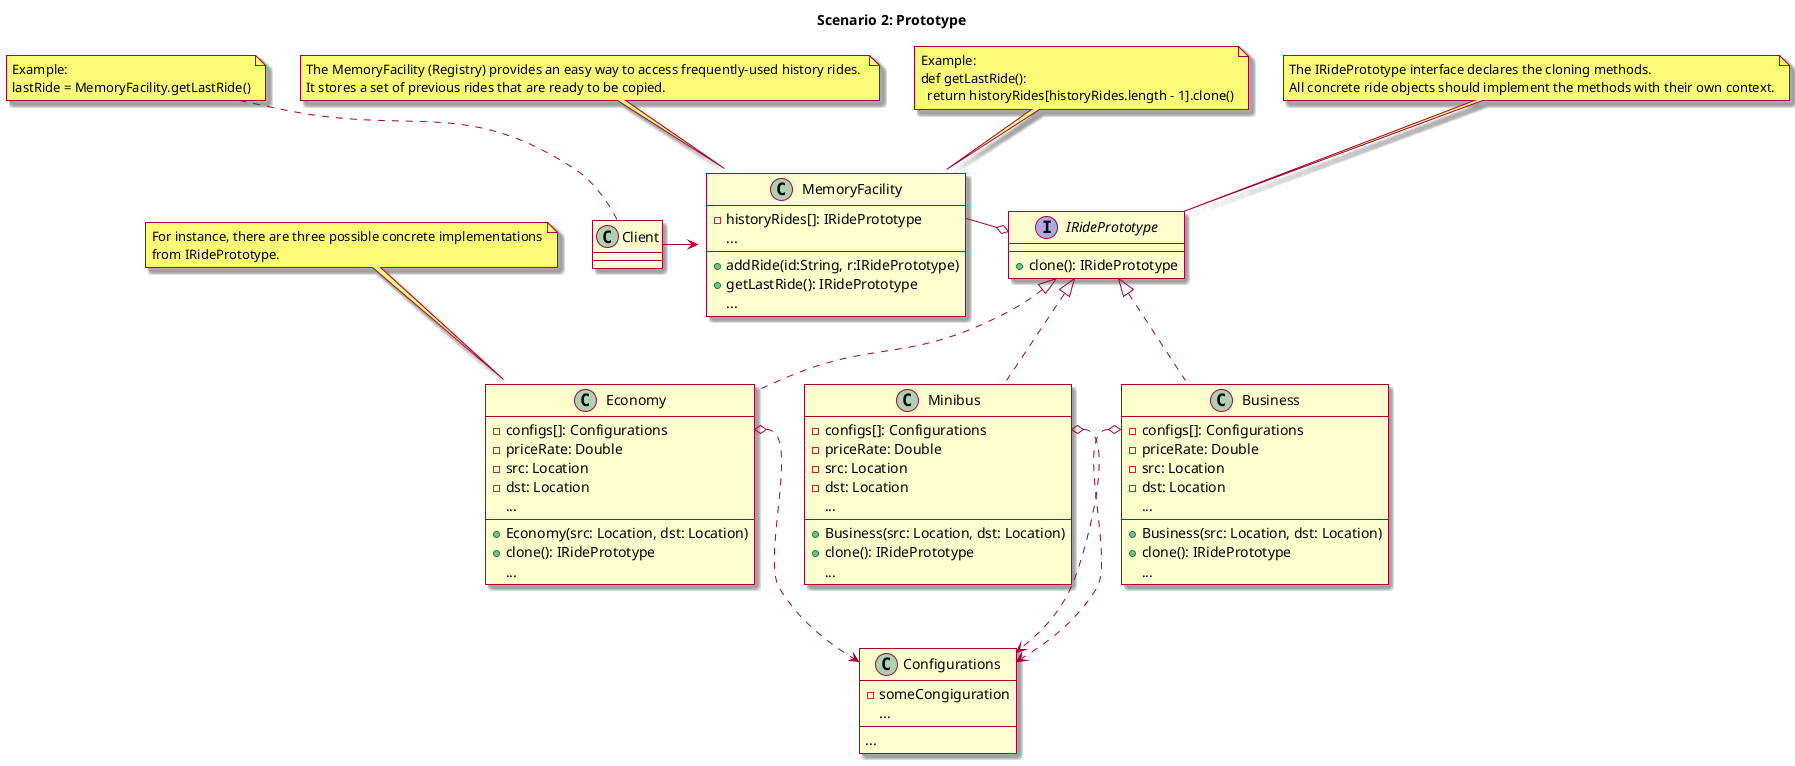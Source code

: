 @startuml Prototype Pattern

skin rose
'--- Declaration---
title Scenario 2: Prototype
'skinparam classAttributeIconSize 0

class Client {
}

class MemoryFacility {
    - historyRides[]: IRidePrototype
    {field} ...
    + addRide(id:String, r:IRidePrototype)
    + getLastRide(): IRidePrototype
    {method} ...
}

interface IRidePrototype {
    +clone(): IRidePrototype
}

class Economy {
    - configs[]: Configurations
    - priceRate: Double
    - src: Location
    - dst: Location
    {field} ...
    +Economy(src: Location, dst: Location)
    +clone(): IRidePrototype
    {method} ...
}

class Business {
    - configs[]: Configurations
    - priceRate: Double
    - src: Location
    - dst: Location
    {field} ...
    +Business(src: Location, dst: Location)
    +clone(): IRidePrototype
    {method} ...
}

class Minibus {
    - configs[]: Configurations
    - priceRate: Double
    - src: Location
    - dst: Location
    {field} ...
    +Business(src: Location, dst: Location)
    +clone(): IRidePrototype
    {method} ...
}

class Configurations {
    - someCongiguration
    {field} ...
    {method} ...
}

' --- Note ---

note top of MemoryFacility
  The MemoryFacility (Registry) provides an easy way to access frequently-used history rides. 
  It stores a set of previous rides that are ready to be copied. 
end note

note top of Client
  Example: 
  lastRide = MemoryFacility.getLastRide()
end note

note top of MemoryFacility
  Example: 
  def getLastRide():
    return historyRides[historyRides.length - 1].clone()
end note

note top of IRidePrototype
  The IRidePrototype interface declares the cloning methods. 
  All concrete ride objects should implement the methods with their own context.
end note

note top of Economy
  For instance, there are three possible concrete implementations
  from IRidePrototype.
end note


' ---Relationship ---

Client -right-> MemoryFacility
MemoryFacility::historyRides -right-o IRidePrototype
Economy .up.|> IRidePrototype
Business .up.|> IRidePrototype
Minibus .up.|> IRidePrototype

Economy::configs o.down.> Configurations
Business::configs o.down.> Configurations
Minibus::configs o.down.> Configurations

@enduml
